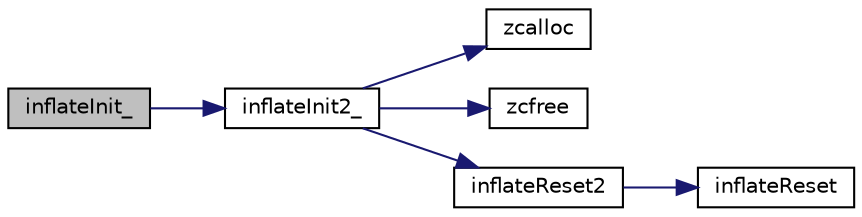 digraph G
{
  edge [fontname="Helvetica",fontsize="10",labelfontname="Helvetica",labelfontsize="10"];
  node [fontname="Helvetica",fontsize="10",shape=record];
  rankdir="LR";
  Node1 [label="inflateInit_",height=0.2,width=0.4,color="black", fillcolor="grey75", style="filled" fontcolor="black"];
  Node1 -> Node2 [color="midnightblue",fontsize="10",style="solid",fontname="Helvetica"];
  Node2 [label="inflateInit2_",height=0.2,width=0.4,color="black", fillcolor="white", style="filled",URL="$inflate_8c.html#aa87e80daa481d931b2d4d414769d432a"];
  Node2 -> Node3 [color="midnightblue",fontsize="10",style="solid",fontname="Helvetica"];
  Node3 [label="zcalloc",height=0.2,width=0.4,color="black", fillcolor="white", style="filled",URL="$zutil_8c.html#a41dc53193e9af4588e7bcbe459f4f834"];
  Node2 -> Node4 [color="midnightblue",fontsize="10",style="solid",fontname="Helvetica"];
  Node4 [label="zcfree",height=0.2,width=0.4,color="black", fillcolor="white", style="filled",URL="$zutil_8c.html#a03a8230ad4ec43e8916fa91aad05bfd3"];
  Node2 -> Node5 [color="midnightblue",fontsize="10",style="solid",fontname="Helvetica"];
  Node5 [label="inflateReset2",height=0.2,width=0.4,color="black", fillcolor="white", style="filled",URL="$inflate_8c.html#af5a145c15cfb580ef24ce3fc4d292a02"];
  Node5 -> Node6 [color="midnightblue",fontsize="10",style="solid",fontname="Helvetica"];
  Node6 [label="inflateReset",height=0.2,width=0.4,color="black", fillcolor="white", style="filled",URL="$inflate_8c.html#adb02c2100f9179f4075b220395b1553c"];
}
